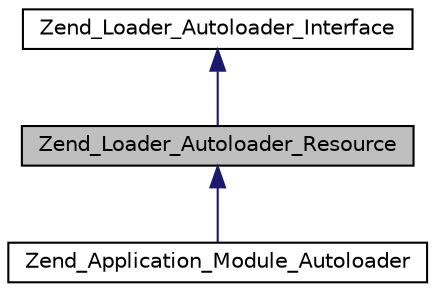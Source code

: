 digraph G
{
  edge [fontname="Helvetica",fontsize="10",labelfontname="Helvetica",labelfontsize="10"];
  node [fontname="Helvetica",fontsize="10",shape=record];
  Node1 [label="Zend_Loader_Autoloader_Resource",height=0.2,width=0.4,color="black", fillcolor="grey75", style="filled" fontcolor="black"];
  Node2 -> Node1 [dir="back",color="midnightblue",fontsize="10",style="solid",fontname="Helvetica"];
  Node2 [label="Zend_Loader_Autoloader_Interface",height=0.2,width=0.4,color="black", fillcolor="white", style="filled",URL="$interface_zend___loader___autoloader___interface.html"];
  Node1 -> Node3 [dir="back",color="midnightblue",fontsize="10",style="solid",fontname="Helvetica"];
  Node3 [label="Zend_Application_Module_Autoloader",height=0.2,width=0.4,color="black", fillcolor="white", style="filled",URL="$class_zend___application___module___autoloader.html"];
}
